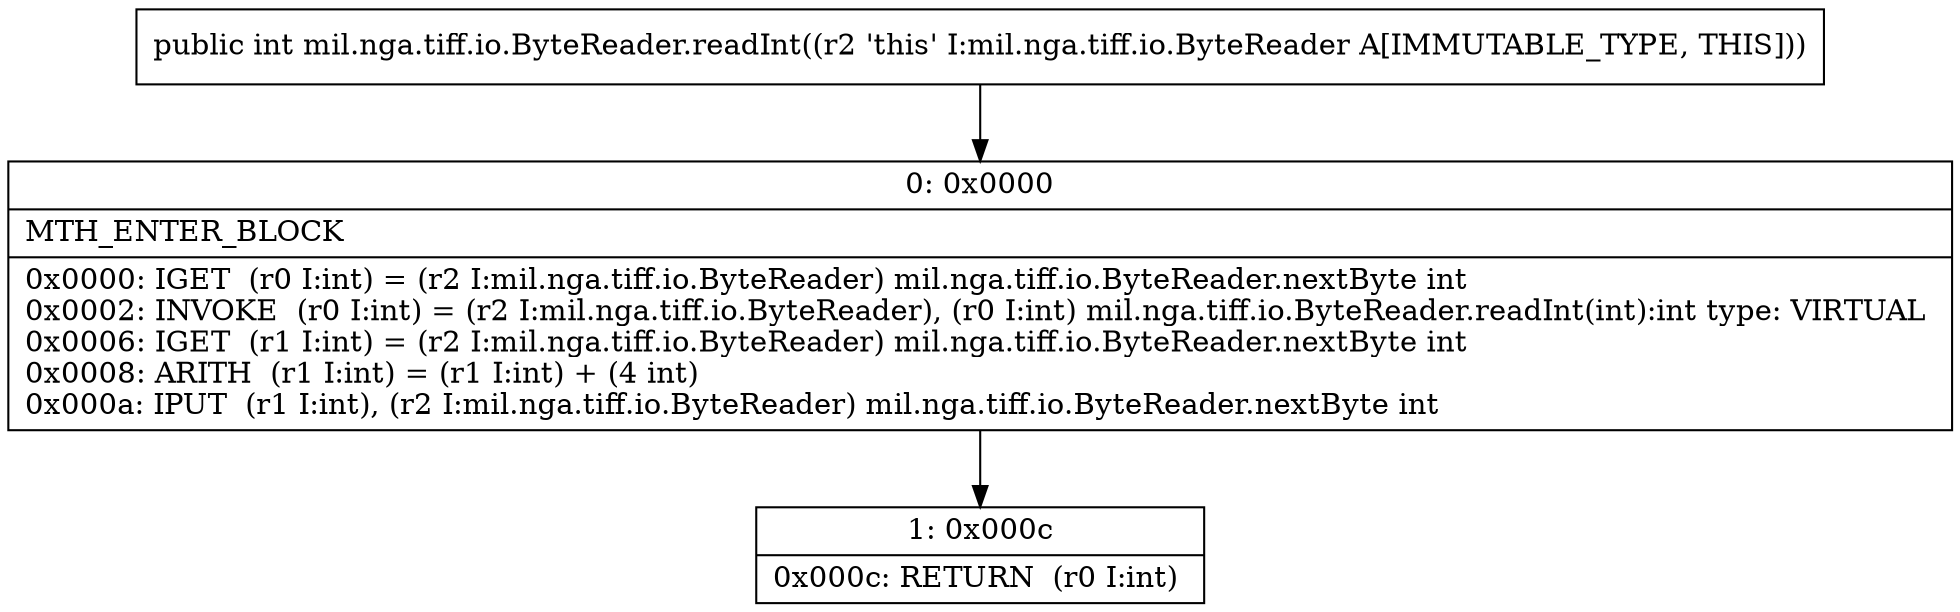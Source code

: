 digraph "CFG formil.nga.tiff.io.ByteReader.readInt()I" {
Node_0 [shape=record,label="{0\:\ 0x0000|MTH_ENTER_BLOCK\l|0x0000: IGET  (r0 I:int) = (r2 I:mil.nga.tiff.io.ByteReader) mil.nga.tiff.io.ByteReader.nextByte int \l0x0002: INVOKE  (r0 I:int) = (r2 I:mil.nga.tiff.io.ByteReader), (r0 I:int) mil.nga.tiff.io.ByteReader.readInt(int):int type: VIRTUAL \l0x0006: IGET  (r1 I:int) = (r2 I:mil.nga.tiff.io.ByteReader) mil.nga.tiff.io.ByteReader.nextByte int \l0x0008: ARITH  (r1 I:int) = (r1 I:int) + (4 int) \l0x000a: IPUT  (r1 I:int), (r2 I:mil.nga.tiff.io.ByteReader) mil.nga.tiff.io.ByteReader.nextByte int \l}"];
Node_1 [shape=record,label="{1\:\ 0x000c|0x000c: RETURN  (r0 I:int) \l}"];
MethodNode[shape=record,label="{public int mil.nga.tiff.io.ByteReader.readInt((r2 'this' I:mil.nga.tiff.io.ByteReader A[IMMUTABLE_TYPE, THIS])) }"];
MethodNode -> Node_0;
Node_0 -> Node_1;
}

